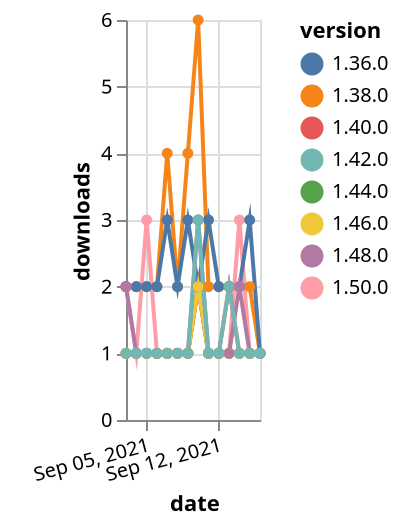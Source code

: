 {"$schema": "https://vega.github.io/schema/vega-lite/v5.json", "description": "A simple bar chart with embedded data.", "data": {"values": [{"date": "2021-09-03", "total": 117, "delta": 2, "version": "1.50.0"}, {"date": "2021-09-04", "total": 118, "delta": 1, "version": "1.50.0"}, {"date": "2021-09-05", "total": 121, "delta": 3, "version": "1.50.0"}, {"date": "2021-09-06", "total": 122, "delta": 1, "version": "1.50.0"}, {"date": "2021-09-07", "total": 123, "delta": 1, "version": "1.50.0"}, {"date": "2021-09-08", "total": 124, "delta": 1, "version": "1.50.0"}, {"date": "2021-09-09", "total": 125, "delta": 1, "version": "1.50.0"}, {"date": "2021-09-10", "total": 127, "delta": 2, "version": "1.50.0"}, {"date": "2021-09-11", "total": 128, "delta": 1, "version": "1.50.0"}, {"date": "2021-09-12", "total": 129, "delta": 1, "version": "1.50.0"}, {"date": "2021-09-13", "total": 130, "delta": 1, "version": "1.50.0"}, {"date": "2021-09-14", "total": 133, "delta": 3, "version": "1.50.0"}, {"date": "2021-09-15", "total": 134, "delta": 1, "version": "1.50.0"}, {"date": "2021-09-16", "total": 135, "delta": 1, "version": "1.50.0"}, {"date": "2021-09-03", "total": 181, "delta": 1, "version": "1.44.0"}, {"date": "2021-09-04", "total": 182, "delta": 1, "version": "1.44.0"}, {"date": "2021-09-05", "total": 183, "delta": 1, "version": "1.44.0"}, {"date": "2021-09-06", "total": 184, "delta": 1, "version": "1.44.0"}, {"date": "2021-09-07", "total": 185, "delta": 1, "version": "1.44.0"}, {"date": "2021-09-08", "total": 186, "delta": 1, "version": "1.44.0"}, {"date": "2021-09-09", "total": 187, "delta": 1, "version": "1.44.0"}, {"date": "2021-09-10", "total": 189, "delta": 2, "version": "1.44.0"}, {"date": "2021-09-11", "total": 190, "delta": 1, "version": "1.44.0"}, {"date": "2021-09-12", "total": 191, "delta": 1, "version": "1.44.0"}, {"date": "2021-09-13", "total": 192, "delta": 1, "version": "1.44.0"}, {"date": "2021-09-14", "total": 193, "delta": 1, "version": "1.44.0"}, {"date": "2021-09-15", "total": 194, "delta": 1, "version": "1.44.0"}, {"date": "2021-09-16", "total": 195, "delta": 1, "version": "1.44.0"}, {"date": "2021-09-03", "total": 2561, "delta": 2, "version": "1.38.0"}, {"date": "2021-09-04", "total": 2563, "delta": 2, "version": "1.38.0"}, {"date": "2021-09-05", "total": 2565, "delta": 2, "version": "1.38.0"}, {"date": "2021-09-06", "total": 2567, "delta": 2, "version": "1.38.0"}, {"date": "2021-09-07", "total": 2571, "delta": 4, "version": "1.38.0"}, {"date": "2021-09-08", "total": 2573, "delta": 2, "version": "1.38.0"}, {"date": "2021-09-09", "total": 2577, "delta": 4, "version": "1.38.0"}, {"date": "2021-09-10", "total": 2583, "delta": 6, "version": "1.38.0"}, {"date": "2021-09-11", "total": 2585, "delta": 2, "version": "1.38.0"}, {"date": "2021-09-12", "total": 2587, "delta": 2, "version": "1.38.0"}, {"date": "2021-09-13", "total": 2589, "delta": 2, "version": "1.38.0"}, {"date": "2021-09-14", "total": 2591, "delta": 2, "version": "1.38.0"}, {"date": "2021-09-15", "total": 2593, "delta": 2, "version": "1.38.0"}, {"date": "2021-09-16", "total": 2594, "delta": 1, "version": "1.38.0"}, {"date": "2021-09-03", "total": 2357, "delta": 2, "version": "1.36.0"}, {"date": "2021-09-04", "total": 2359, "delta": 2, "version": "1.36.0"}, {"date": "2021-09-05", "total": 2361, "delta": 2, "version": "1.36.0"}, {"date": "2021-09-06", "total": 2363, "delta": 2, "version": "1.36.0"}, {"date": "2021-09-07", "total": 2366, "delta": 3, "version": "1.36.0"}, {"date": "2021-09-08", "total": 2368, "delta": 2, "version": "1.36.0"}, {"date": "2021-09-09", "total": 2371, "delta": 3, "version": "1.36.0"}, {"date": "2021-09-10", "total": 2373, "delta": 2, "version": "1.36.0"}, {"date": "2021-09-11", "total": 2376, "delta": 3, "version": "1.36.0"}, {"date": "2021-09-12", "total": 2378, "delta": 2, "version": "1.36.0"}, {"date": "2021-09-13", "total": 2380, "delta": 2, "version": "1.36.0"}, {"date": "2021-09-14", "total": 2382, "delta": 2, "version": "1.36.0"}, {"date": "2021-09-15", "total": 2385, "delta": 3, "version": "1.36.0"}, {"date": "2021-09-16", "total": 2386, "delta": 1, "version": "1.36.0"}, {"date": "2021-09-03", "total": 243, "delta": 1, "version": "1.40.0"}, {"date": "2021-09-04", "total": 244, "delta": 1, "version": "1.40.0"}, {"date": "2021-09-05", "total": 245, "delta": 1, "version": "1.40.0"}, {"date": "2021-09-06", "total": 246, "delta": 1, "version": "1.40.0"}, {"date": "2021-09-07", "total": 247, "delta": 1, "version": "1.40.0"}, {"date": "2021-09-08", "total": 248, "delta": 1, "version": "1.40.0"}, {"date": "2021-09-09", "total": 249, "delta": 1, "version": "1.40.0"}, {"date": "2021-09-10", "total": 251, "delta": 2, "version": "1.40.0"}, {"date": "2021-09-11", "total": 252, "delta": 1, "version": "1.40.0"}, {"date": "2021-09-12", "total": 253, "delta": 1, "version": "1.40.0"}, {"date": "2021-09-13", "total": 255, "delta": 2, "version": "1.40.0"}, {"date": "2021-09-14", "total": 256, "delta": 1, "version": "1.40.0"}, {"date": "2021-09-15", "total": 257, "delta": 1, "version": "1.40.0"}, {"date": "2021-09-16", "total": 258, "delta": 1, "version": "1.40.0"}, {"date": "2021-09-03", "total": 163, "delta": 1, "version": "1.46.0"}, {"date": "2021-09-04", "total": 164, "delta": 1, "version": "1.46.0"}, {"date": "2021-09-05", "total": 165, "delta": 1, "version": "1.46.0"}, {"date": "2021-09-06", "total": 166, "delta": 1, "version": "1.46.0"}, {"date": "2021-09-07", "total": 167, "delta": 1, "version": "1.46.0"}, {"date": "2021-09-08", "total": 168, "delta": 1, "version": "1.46.0"}, {"date": "2021-09-09", "total": 169, "delta": 1, "version": "1.46.0"}, {"date": "2021-09-10", "total": 171, "delta": 2, "version": "1.46.0"}, {"date": "2021-09-11", "total": 172, "delta": 1, "version": "1.46.0"}, {"date": "2021-09-12", "total": 173, "delta": 1, "version": "1.46.0"}, {"date": "2021-09-13", "total": 174, "delta": 1, "version": "1.46.0"}, {"date": "2021-09-14", "total": 175, "delta": 1, "version": "1.46.0"}, {"date": "2021-09-15", "total": 176, "delta": 1, "version": "1.46.0"}, {"date": "2021-09-16", "total": 177, "delta": 1, "version": "1.46.0"}, {"date": "2021-09-03", "total": 176, "delta": 2, "version": "1.48.0"}, {"date": "2021-09-04", "total": 177, "delta": 1, "version": "1.48.0"}, {"date": "2021-09-05", "total": 178, "delta": 1, "version": "1.48.0"}, {"date": "2021-09-06", "total": 179, "delta": 1, "version": "1.48.0"}, {"date": "2021-09-07", "total": 180, "delta": 1, "version": "1.48.0"}, {"date": "2021-09-08", "total": 181, "delta": 1, "version": "1.48.0"}, {"date": "2021-09-09", "total": 182, "delta": 1, "version": "1.48.0"}, {"date": "2021-09-10", "total": 185, "delta": 3, "version": "1.48.0"}, {"date": "2021-09-11", "total": 186, "delta": 1, "version": "1.48.0"}, {"date": "2021-09-12", "total": 187, "delta": 1, "version": "1.48.0"}, {"date": "2021-09-13", "total": 188, "delta": 1, "version": "1.48.0"}, {"date": "2021-09-14", "total": 190, "delta": 2, "version": "1.48.0"}, {"date": "2021-09-15", "total": 191, "delta": 1, "version": "1.48.0"}, {"date": "2021-09-16", "total": 192, "delta": 1, "version": "1.48.0"}, {"date": "2021-09-03", "total": 198, "delta": 1, "version": "1.42.0"}, {"date": "2021-09-04", "total": 199, "delta": 1, "version": "1.42.0"}, {"date": "2021-09-05", "total": 200, "delta": 1, "version": "1.42.0"}, {"date": "2021-09-06", "total": 201, "delta": 1, "version": "1.42.0"}, {"date": "2021-09-07", "total": 202, "delta": 1, "version": "1.42.0"}, {"date": "2021-09-08", "total": 203, "delta": 1, "version": "1.42.0"}, {"date": "2021-09-09", "total": 204, "delta": 1, "version": "1.42.0"}, {"date": "2021-09-10", "total": 207, "delta": 3, "version": "1.42.0"}, {"date": "2021-09-11", "total": 208, "delta": 1, "version": "1.42.0"}, {"date": "2021-09-12", "total": 209, "delta": 1, "version": "1.42.0"}, {"date": "2021-09-13", "total": 211, "delta": 2, "version": "1.42.0"}, {"date": "2021-09-14", "total": 212, "delta": 1, "version": "1.42.0"}, {"date": "2021-09-15", "total": 213, "delta": 1, "version": "1.42.0"}, {"date": "2021-09-16", "total": 214, "delta": 1, "version": "1.42.0"}]}, "width": "container", "mark": {"type": "line", "point": {"filled": true}}, "encoding": {"x": {"field": "date", "type": "temporal", "timeUnit": "yearmonthdate", "title": "date", "axis": {"labelAngle": -15}}, "y": {"field": "delta", "type": "quantitative", "title": "downloads"}, "color": {"field": "version", "type": "nominal"}, "tooltip": {"field": "delta"}}}
